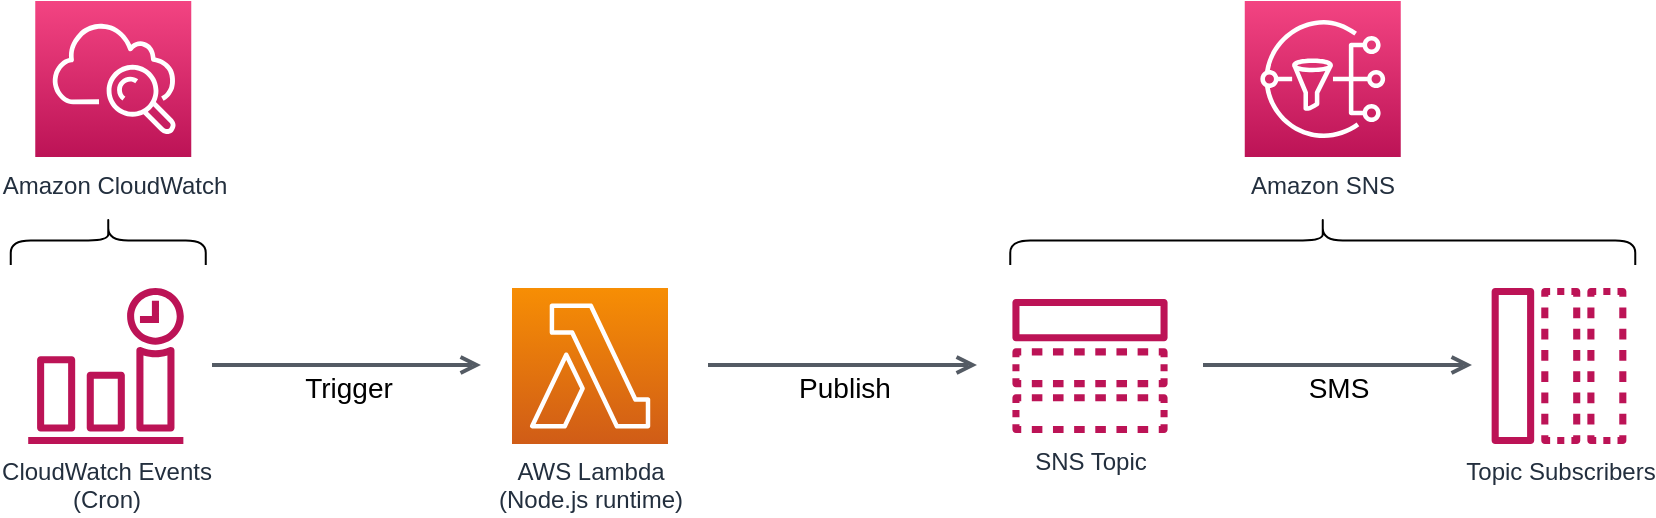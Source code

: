 <mxfile version="12.7.0" type="github">
  <diagram id="Ht1M8jgEwFfnCIfOTk4-" name="Page-1">
    <mxGraphModel dx="1648" dy="-7" grid="1" gridSize="10" guides="1" tooltips="1" connect="1" arrows="1" fold="1" page="1" pageScale="1" pageWidth="1169" pageHeight="827" math="0" shadow="0">
      <root>
        <mxCell id="0"/>
        <mxCell id="1" parent="0"/>
        <mxCell id="SCVMTBWpLvtzJIhz15lM-23" value="" style="shape=curlyBracket;whiteSpace=wrap;html=1;rounded=1;fontSize=14;rotation=90;" parent="1" vertex="1">
          <mxGeometry x="817.13" y="1010" width="24.5" height="312.5" as="geometry"/>
        </mxCell>
        <mxCell id="SCVMTBWpLvtzJIhz15lM-28" value="Trigger" style="edgeStyle=orthogonalEdgeStyle;html=1;endArrow=open;elbow=vertical;startArrow=none;endFill=0;strokeColor=#545B64;rounded=0;fontSize=14;strokeWidth=2;" parent="1" edge="1">
          <mxGeometry x="0.004" y="-11" width="100" relative="1" as="geometry">
            <mxPoint x="274" y="1228.5" as="sourcePoint"/>
            <mxPoint x="408.5" y="1228.5" as="targetPoint"/>
            <mxPoint as="offset"/>
            <Array as="points">
              <mxPoint x="379.5" y="1229"/>
            </Array>
          </mxGeometry>
        </mxCell>
        <mxCell id="eRwH_LPqDJjBPy7GYKwc-2" value="Amazon SNS" style="outlineConnect=0;fontColor=#232F3E;gradientColor=#F34482;gradientDirection=north;fillColor=#BC1356;strokeColor=#ffffff;dashed=0;verticalLabelPosition=bottom;verticalAlign=top;align=center;html=1;fontSize=12;fontStyle=0;aspect=fixed;shape=mxgraph.aws4.resourceIcon;resIcon=mxgraph.aws4.sns;" vertex="1" parent="1">
          <mxGeometry x="790.38" y="1046.5" width="78" height="78" as="geometry"/>
        </mxCell>
        <mxCell id="eRwH_LPqDJjBPy7GYKwc-3" value="AWS Lambda &lt;br&gt;(Node.js runtime)" style="outlineConnect=0;fontColor=#232F3E;gradientColor=#F78E04;gradientDirection=north;fillColor=#D05C17;strokeColor=#ffffff;dashed=0;verticalLabelPosition=bottom;verticalAlign=top;align=center;html=1;fontSize=12;fontStyle=0;aspect=fixed;shape=mxgraph.aws4.resourceIcon;resIcon=mxgraph.aws4.lambda;" vertex="1" parent="1">
          <mxGeometry x="424" y="1190" width="78" height="78" as="geometry"/>
        </mxCell>
        <mxCell id="eRwH_LPqDJjBPy7GYKwc-4" value="SNS Topic" style="outlineConnect=0;fontColor=#232F3E;gradientColor=none;fillColor=#BC1356;strokeColor=none;dashed=0;verticalLabelPosition=bottom;verticalAlign=top;align=center;html=1;fontSize=12;fontStyle=0;aspect=fixed;pointerEvents=1;shape=mxgraph.aws4.topic;" vertex="1" parent="1">
          <mxGeometry x="674" y="1195.5" width="78" height="67" as="geometry"/>
        </mxCell>
        <mxCell id="eRwH_LPqDJjBPy7GYKwc-5" value="Topic Subscribers" style="outlineConnect=0;fontColor=#232F3E;gradientColor=none;fillColor=#BC1356;strokeColor=none;dashed=0;verticalLabelPosition=bottom;verticalAlign=top;align=center;html=1;fontSize=12;fontStyle=0;aspect=fixed;pointerEvents=1;shape=mxgraph.aws4.message;" vertex="1" parent="1">
          <mxGeometry x="909.5" y="1190" width="76" height="78" as="geometry"/>
        </mxCell>
        <mxCell id="eRwH_LPqDJjBPy7GYKwc-6" value="Amazon CloudWatch" style="outlineConnect=0;fontColor=#232F3E;gradientColor=#F34482;gradientDirection=north;fillColor=#BC1356;strokeColor=#ffffff;dashed=0;verticalLabelPosition=bottom;verticalAlign=top;align=center;html=1;fontSize=12;fontStyle=0;aspect=fixed;shape=mxgraph.aws4.resourceIcon;resIcon=mxgraph.aws4.cloudwatch;" vertex="1" parent="1">
          <mxGeometry x="185.63" y="1046.5" width="78" height="78" as="geometry"/>
        </mxCell>
        <mxCell id="eRwH_LPqDJjBPy7GYKwc-7" value="CloudWatch Events&lt;br&gt;(Cron)" style="outlineConnect=0;fontColor=#232F3E;gradientColor=none;fillColor=#BC1356;strokeColor=none;dashed=0;verticalLabelPosition=bottom;verticalAlign=top;align=center;html=1;fontSize=12;fontStyle=0;aspect=fixed;pointerEvents=1;shape=mxgraph.aws4.event_time_based;" vertex="1" parent="1">
          <mxGeometry x="182" y="1190" width="78" height="78" as="geometry"/>
        </mxCell>
        <mxCell id="eRwH_LPqDJjBPy7GYKwc-9" value="Publish" style="edgeStyle=orthogonalEdgeStyle;html=1;endArrow=open;elbow=vertical;startArrow=none;endFill=0;strokeColor=#545B64;rounded=0;fontSize=14;strokeWidth=2;" edge="1" parent="1">
          <mxGeometry x="0.004" y="-11" width="100" relative="1" as="geometry">
            <mxPoint x="522" y="1228.5" as="sourcePoint"/>
            <mxPoint x="656.5" y="1228.5" as="targetPoint"/>
            <mxPoint as="offset"/>
            <Array as="points">
              <mxPoint x="627.5" y="1229"/>
            </Array>
          </mxGeometry>
        </mxCell>
        <mxCell id="eRwH_LPqDJjBPy7GYKwc-10" value="SMS" style="edgeStyle=orthogonalEdgeStyle;html=1;endArrow=open;elbow=vertical;startArrow=none;endFill=0;strokeColor=#545B64;rounded=0;fontSize=14;strokeWidth=2;" edge="1" parent="1">
          <mxGeometry x="0.004" y="-11" width="100" relative="1" as="geometry">
            <mxPoint x="769.5" y="1228.5" as="sourcePoint"/>
            <mxPoint x="904" y="1228.5" as="targetPoint"/>
            <mxPoint as="offset"/>
            <Array as="points">
              <mxPoint x="875" y="1229"/>
              <mxPoint x="875" y="1229"/>
            </Array>
          </mxGeometry>
        </mxCell>
        <mxCell id="eRwH_LPqDJjBPy7GYKwc-12" value="" style="shape=curlyBracket;whiteSpace=wrap;html=1;rounded=1;fontSize=14;rotation=90;" vertex="1" parent="1">
          <mxGeometry x="209.88" y="1117.5" width="24.5" height="97.5" as="geometry"/>
        </mxCell>
      </root>
    </mxGraphModel>
  </diagram>
</mxfile>
